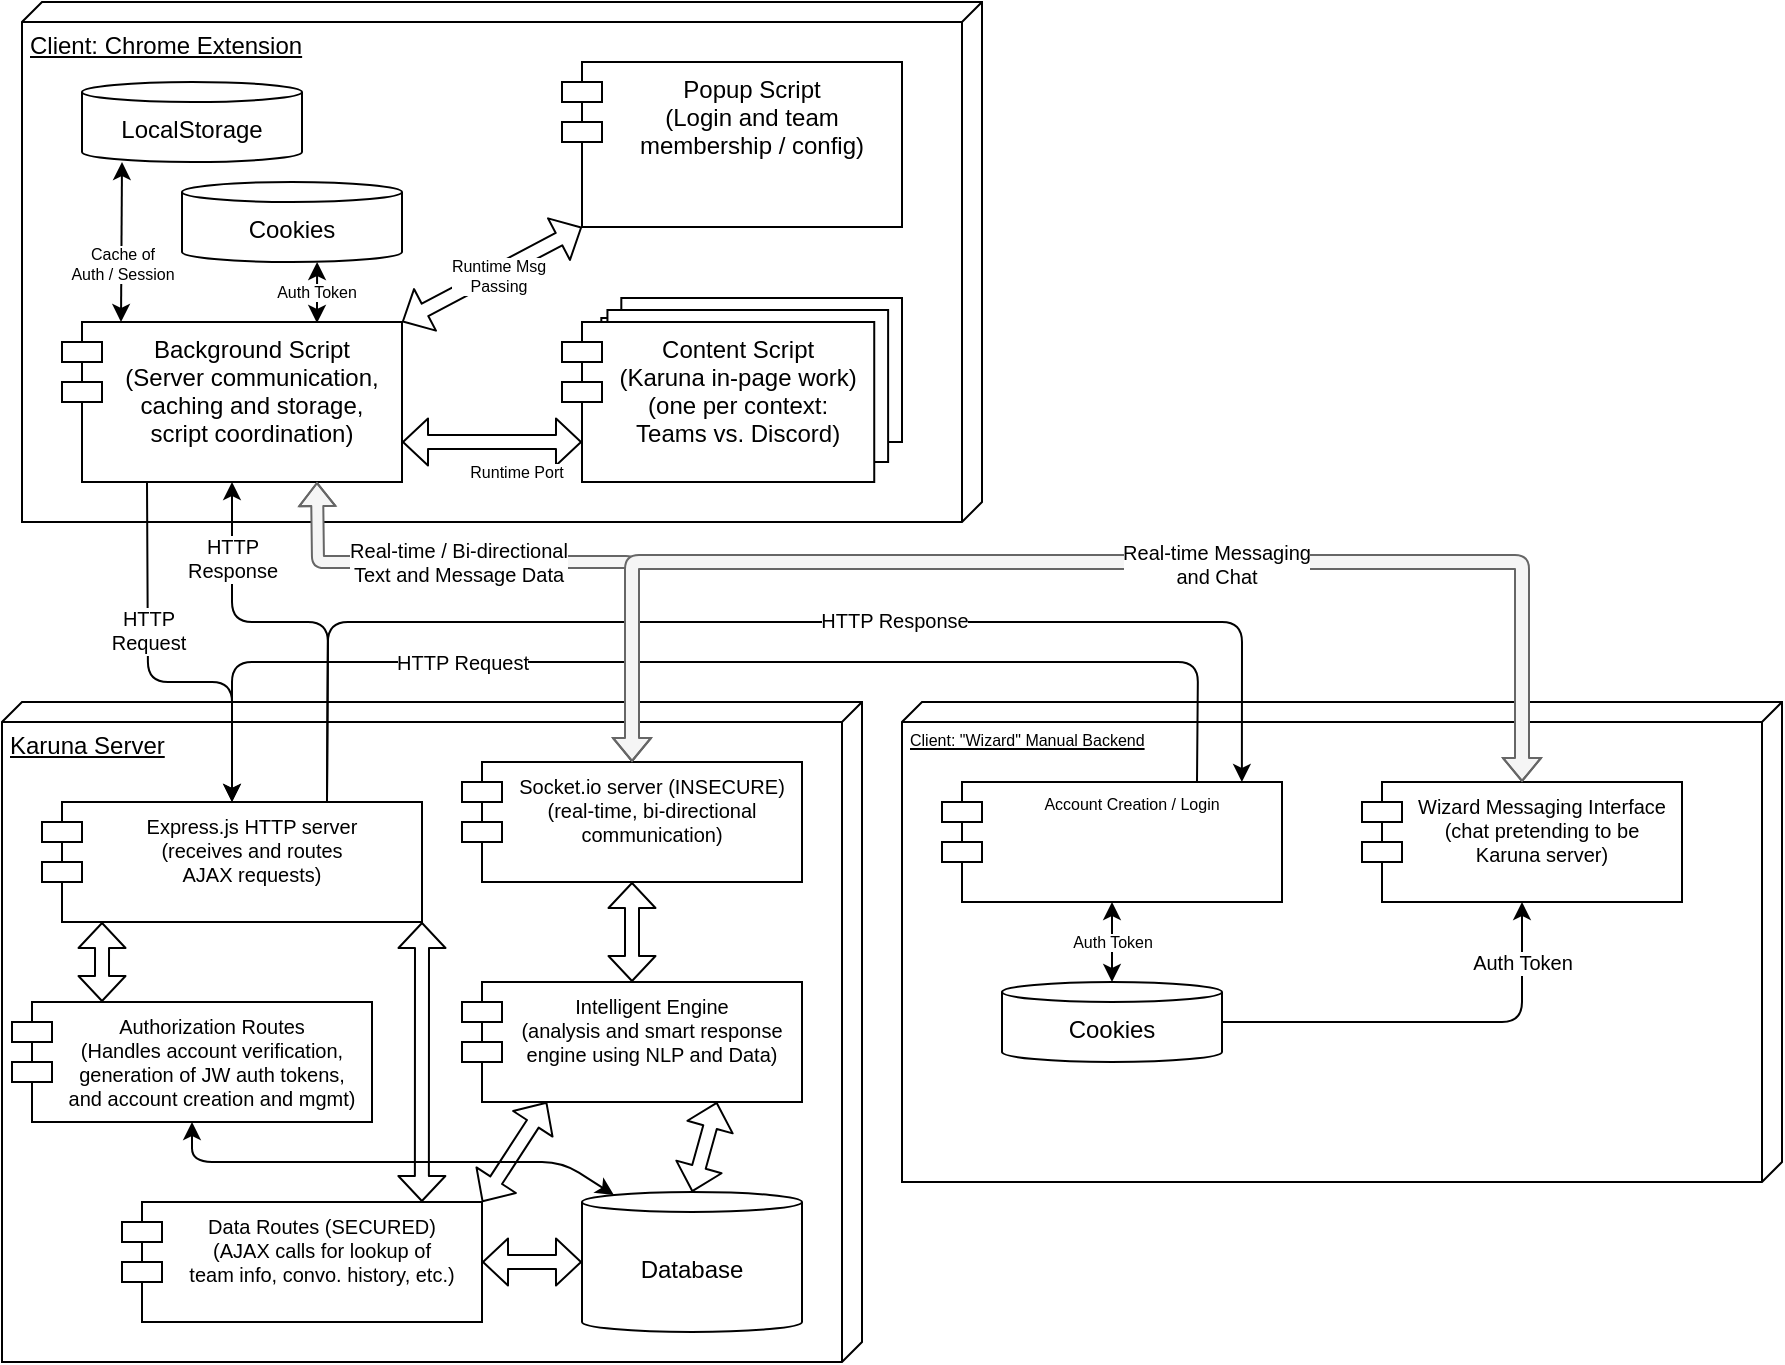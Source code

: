 <mxfile version="13.9.2" type="github">
  <diagram id="9Apd238YwQeEUhbefqjQ" name="Page-1">
    <mxGraphModel dx="862" dy="546" grid="1" gridSize="10" guides="1" tooltips="1" connect="1" arrows="1" fold="1" page="1" pageScale="1" pageWidth="1100" pageHeight="850" math="0" shadow="0">
      <root>
        <mxCell id="0" />
        <mxCell id="1" parent="0" />
        <mxCell id="wyOuw2AWvtcByrydEWRG-2" value="Client: Chrome Extension" style="verticalAlign=top;align=left;spacingTop=8;spacingLeft=2;spacingRight=12;shape=cube;size=10;direction=south;fontStyle=4;html=1;" vertex="1" parent="1">
          <mxGeometry x="50" y="70" width="480" height="260" as="geometry" />
        </mxCell>
        <mxCell id="wyOuw2AWvtcByrydEWRG-3" value="Background Script&#xa;(Server communication,&#xa;caching and storage,&#xa;script coordination)" style="shape=module;align=left;spacingLeft=20;align=center;verticalAlign=top;" vertex="1" parent="1">
          <mxGeometry x="70" y="230" width="170" height="80" as="geometry" />
        </mxCell>
        <mxCell id="wyOuw2AWvtcByrydEWRG-5" value="Popup Script&#xa;(Login and team&#xa;membership / config)" style="shape=module;align=left;spacingLeft=20;align=center;verticalAlign=top;" vertex="1" parent="1">
          <mxGeometry x="320" y="100" width="170" height="82.5" as="geometry" />
        </mxCell>
        <mxCell id="wyOuw2AWvtcByrydEWRG-9" value="" style="group" vertex="1" connectable="0" parent="1">
          <mxGeometry x="80" y="110" width="110" height="90" as="geometry" />
        </mxCell>
        <mxCell id="wyOuw2AWvtcByrydEWRG-7" value="LocalStorage" style="shape=cylinder3;whiteSpace=wrap;html=1;boundedLbl=1;backgroundOutline=1;size=5;" vertex="1" parent="wyOuw2AWvtcByrydEWRG-9">
          <mxGeometry width="110" height="40" as="geometry" />
        </mxCell>
        <mxCell id="wyOuw2AWvtcByrydEWRG-8" value="Cookies" style="shape=cylinder3;whiteSpace=wrap;html=1;boundedLbl=1;backgroundOutline=1;size=5;" vertex="1" parent="1">
          <mxGeometry x="130" y="160" width="110" height="40" as="geometry" />
        </mxCell>
        <mxCell id="wyOuw2AWvtcByrydEWRG-10" value="Karuna Server" style="verticalAlign=top;align=left;spacingTop=8;spacingLeft=2;spacingRight=12;shape=cube;size=10;direction=south;fontStyle=4;html=1;" vertex="1" parent="1">
          <mxGeometry x="40" y="420" width="430" height="330" as="geometry" />
        </mxCell>
        <mxCell id="wyOuw2AWvtcByrydEWRG-13" value="" style="endArrow=classic;startArrow=classic;html=1;entryX=0.705;entryY=0.988;entryDx=0;entryDy=0;entryPerimeter=0;exitX=0.75;exitY=0;exitDx=0;exitDy=0;" edge="1" parent="1">
          <mxGeometry width="50" height="50" relative="1" as="geometry">
            <mxPoint x="197.5" y="230.48" as="sourcePoint" />
            <mxPoint x="197.55" y="200.0" as="targetPoint" />
          </mxGeometry>
        </mxCell>
        <mxCell id="wyOuw2AWvtcByrydEWRG-15" value="Auth Token" style="edgeLabel;html=1;align=center;verticalAlign=middle;resizable=0;points=[];fontSize=8;" vertex="1" connectable="0" parent="wyOuw2AWvtcByrydEWRG-13">
          <mxGeometry x="0.542" y="1" relative="1" as="geometry">
            <mxPoint y="8.02" as="offset" />
          </mxGeometry>
        </mxCell>
        <mxCell id="wyOuw2AWvtcByrydEWRG-14" value="" style="endArrow=classic;startArrow=classic;html=1;entryX=0.3;entryY=1;entryDx=0;entryDy=0;entryPerimeter=0;exitX=0.25;exitY=0;exitDx=0;exitDy=0;" edge="1" parent="1">
          <mxGeometry width="50" height="50" relative="1" as="geometry">
            <mxPoint x="99.5" y="230" as="sourcePoint" />
            <mxPoint x="100" y="150" as="targetPoint" />
          </mxGeometry>
        </mxCell>
        <mxCell id="wyOuw2AWvtcByrydEWRG-16" value="Cache of&lt;br&gt;Auth / Session" style="edgeLabel;html=1;align=center;verticalAlign=middle;resizable=0;points=[];fontSize=8;" vertex="1" connectable="0" parent="wyOuw2AWvtcByrydEWRG-14">
          <mxGeometry x="-0.125" relative="1" as="geometry">
            <mxPoint y="6" as="offset" />
          </mxGeometry>
        </mxCell>
        <mxCell id="wyOuw2AWvtcByrydEWRG-17" value="" style="group" vertex="1" connectable="0" parent="1">
          <mxGeometry x="320" y="218" width="170" height="92" as="geometry" />
        </mxCell>
        <mxCell id="wyOuw2AWvtcByrydEWRG-12" value="" style="shape=module;align=left;spacingLeft=20;align=center;verticalAlign=top;" vertex="1" parent="wyOuw2AWvtcByrydEWRG-17">
          <mxGeometry x="19.66" width="150.34" height="72" as="geometry" />
        </mxCell>
        <mxCell id="wyOuw2AWvtcByrydEWRG-11" value="" style="shape=module;align=left;spacingLeft=20;align=center;verticalAlign=top;" vertex="1" parent="wyOuw2AWvtcByrydEWRG-17">
          <mxGeometry x="12.721" y="6" width="150.34" height="76" as="geometry" />
        </mxCell>
        <mxCell id="wyOuw2AWvtcByrydEWRG-4" value="Content Script&#xa;(Karuna in-page work)&#xa;(one per context:&#xa;Teams vs. Discord)" style="shape=module;align=left;spacingLeft=20;align=center;verticalAlign=top;" vertex="1" parent="wyOuw2AWvtcByrydEWRG-17">
          <mxGeometry y="12" width="156.122" height="80" as="geometry" />
        </mxCell>
        <mxCell id="wyOuw2AWvtcByrydEWRG-18" value="Express.js HTTP server&#xa;(receives and routes&#xa;AJAX requests)" style="shape=module;align=left;spacingLeft=20;align=center;verticalAlign=top;fontSize=10;" vertex="1" parent="1">
          <mxGeometry x="60" y="470" width="190" height="60" as="geometry" />
        </mxCell>
        <mxCell id="wyOuw2AWvtcByrydEWRG-19" value="Socket.io server (INSECURE)&#xa;(real-time, bi-directional&#xa;communication)" style="shape=module;align=left;spacingLeft=20;align=center;verticalAlign=top;fontSize=10;" vertex="1" parent="1">
          <mxGeometry x="270" y="450" width="170" height="60" as="geometry" />
        </mxCell>
        <mxCell id="wyOuw2AWvtcByrydEWRG-20" value="" style="endArrow=classic;startArrow=classic;html=1;fontSize=10;entryX=0.75;entryY=1;entryDx=0;entryDy=0;exitX=0.5;exitY=0;exitDx=0;exitDy=0;fillColor=#f5f5f5;strokeColor=#666666;shape=flexArrow;width=6;startSize=3.5;startWidth=11;endWidth=11;endSize=3.5;" edge="1" parent="1" source="wyOuw2AWvtcByrydEWRG-19" target="wyOuw2AWvtcByrydEWRG-3">
          <mxGeometry width="50" height="50" relative="1" as="geometry">
            <mxPoint x="630" y="510" as="sourcePoint" />
            <mxPoint x="680" y="460" as="targetPoint" />
            <Array as="points">
              <mxPoint x="355" y="350" />
              <mxPoint x="198" y="350" />
            </Array>
          </mxGeometry>
        </mxCell>
        <mxCell id="wyOuw2AWvtcByrydEWRG-26" value="Real-time / Bi-directional&lt;br&gt;Text and Message Data" style="edgeLabel;html=1;align=center;verticalAlign=middle;resizable=0;points=[];fontSize=10;" vertex="1" connectable="0" parent="wyOuw2AWvtcByrydEWRG-20">
          <mxGeometry x="-0.025" relative="1" as="geometry">
            <mxPoint x="-42.5" as="offset" />
          </mxGeometry>
        </mxCell>
        <mxCell id="wyOuw2AWvtcByrydEWRG-22" value="" style="endArrow=classic;html=1;fontSize=10;exitX=0.25;exitY=1;exitDx=0;exitDy=0;entryX=0.5;entryY=0;entryDx=0;entryDy=0;" edge="1" parent="1" source="wyOuw2AWvtcByrydEWRG-3" target="wyOuw2AWvtcByrydEWRG-18">
          <mxGeometry width="50" height="50" relative="1" as="geometry">
            <mxPoint x="630" y="510" as="sourcePoint" />
            <mxPoint x="680" y="460" as="targetPoint" />
            <Array as="points">
              <mxPoint x="113" y="410" />
              <mxPoint x="155" y="410" />
            </Array>
          </mxGeometry>
        </mxCell>
        <mxCell id="wyOuw2AWvtcByrydEWRG-24" value="HTTP&lt;br&gt;Request" style="edgeLabel;html=1;align=center;verticalAlign=middle;resizable=0;points=[];fontSize=10;" vertex="1" connectable="0" parent="wyOuw2AWvtcByrydEWRG-22">
          <mxGeometry x="-0.15" relative="1" as="geometry">
            <mxPoint y="-12" as="offset" />
          </mxGeometry>
        </mxCell>
        <mxCell id="wyOuw2AWvtcByrydEWRG-23" value="" style="endArrow=classic;html=1;fontSize=10;entryX=0.5;entryY=1;entryDx=0;entryDy=0;exitX=0.75;exitY=0;exitDx=0;exitDy=0;" edge="1" parent="1" source="wyOuw2AWvtcByrydEWRG-18" target="wyOuw2AWvtcByrydEWRG-3">
          <mxGeometry width="50" height="50" relative="1" as="geometry">
            <mxPoint x="630" y="510" as="sourcePoint" />
            <mxPoint x="680" y="460" as="targetPoint" />
            <Array as="points">
              <mxPoint x="203" y="380" />
              <mxPoint x="155" y="380" />
            </Array>
          </mxGeometry>
        </mxCell>
        <mxCell id="wyOuw2AWvtcByrydEWRG-25" value="HTTP&lt;br&gt;Response" style="edgeLabel;html=1;align=center;verticalAlign=middle;resizable=0;points=[];fontSize=10;" vertex="1" connectable="0" parent="wyOuw2AWvtcByrydEWRG-23">
          <mxGeometry x="-0.188" relative="1" as="geometry">
            <mxPoint x="-47.97" y="-38" as="offset" />
          </mxGeometry>
        </mxCell>
        <mxCell id="wyOuw2AWvtcByrydEWRG-27" value="" style="shape=flexArrow;endArrow=classic;startArrow=classic;html=1;fontSize=10;exitX=1;exitY=0.75;exitDx=0;exitDy=0;entryX=0;entryY=0.75;entryDx=10;entryDy=0;entryPerimeter=0;width=7;startSize=3.835;endSize=3.835;endWidth=15.5;startWidth=15.5;" edge="1" parent="1" source="wyOuw2AWvtcByrydEWRG-3" target="wyOuw2AWvtcByrydEWRG-4">
          <mxGeometry width="50" height="50" relative="1" as="geometry">
            <mxPoint x="580" y="310" as="sourcePoint" />
            <mxPoint x="630" y="260" as="targetPoint" />
          </mxGeometry>
        </mxCell>
        <mxCell id="wyOuw2AWvtcByrydEWRG-29" value="Runtime Port" style="edgeLabel;html=1;align=center;verticalAlign=middle;resizable=0;points=[];fontSize=8;" vertex="1" connectable="0" parent="wyOuw2AWvtcByrydEWRG-27">
          <mxGeometry x="0.62" y="-5" relative="1" as="geometry">
            <mxPoint x="-16.5" y="10" as="offset" />
          </mxGeometry>
        </mxCell>
        <mxCell id="wyOuw2AWvtcByrydEWRG-28" value="" style="shape=flexArrow;endArrow=classic;startArrow=classic;html=1;fontSize=10;exitX=1;exitY=0;exitDx=0;exitDy=0;entryX=0;entryY=1;entryDx=10;entryDy=0;entryPerimeter=0;width=7;startSize=3.835;endSize=3.835;endWidth=15.5;startWidth=15.5;" edge="1" parent="1" source="wyOuw2AWvtcByrydEWRG-3" target="wyOuw2AWvtcByrydEWRG-5">
          <mxGeometry width="50" height="50" relative="1" as="geometry">
            <mxPoint x="250" y="300" as="sourcePoint" />
            <mxPoint x="300" y="300" as="targetPoint" />
          </mxGeometry>
        </mxCell>
        <mxCell id="wyOuw2AWvtcByrydEWRG-30" value="Runtime Msg&lt;br&gt;Passing" style="edgeLabel;html=1;align=center;verticalAlign=middle;resizable=0;points=[];fontSize=8;" vertex="1" connectable="0" parent="wyOuw2AWvtcByrydEWRG-28">
          <mxGeometry x="0.232" y="-2" relative="1" as="geometry">
            <mxPoint x="-8" y="4" as="offset" />
          </mxGeometry>
        </mxCell>
        <mxCell id="wyOuw2AWvtcByrydEWRG-31" value="Client: &quot;Wizard&quot; Manual Backend" style="verticalAlign=top;align=left;spacingTop=8;spacingLeft=2;spacingRight=12;shape=cube;size=10;direction=south;fontStyle=4;html=1;fontSize=8;" vertex="1" parent="1">
          <mxGeometry x="490" y="420" width="440" height="240" as="geometry" />
        </mxCell>
        <mxCell id="wyOuw2AWvtcByrydEWRG-32" value="Account Creation / Login" style="shape=module;align=left;spacingLeft=20;align=center;verticalAlign=top;fontSize=8;" vertex="1" parent="1">
          <mxGeometry x="510" y="460" width="170" height="60" as="geometry" />
        </mxCell>
        <mxCell id="wyOuw2AWvtcByrydEWRG-33" value="Cookies" style="shape=cylinder3;whiteSpace=wrap;html=1;boundedLbl=1;backgroundOutline=1;size=5;" vertex="1" parent="1">
          <mxGeometry x="540" y="560" width="110" height="40" as="geometry" />
        </mxCell>
        <mxCell id="wyOuw2AWvtcByrydEWRG-34" value="" style="endArrow=classic;startArrow=classic;html=1;entryX=0.5;entryY=0;entryDx=0;entryDy=0;entryPerimeter=0;exitX=0.5;exitY=1;exitDx=0;exitDy=0;" edge="1" parent="1" source="wyOuw2AWvtcByrydEWRG-32" target="wyOuw2AWvtcByrydEWRG-33">
          <mxGeometry width="50" height="50" relative="1" as="geometry">
            <mxPoint x="607.5" y="630.48" as="sourcePoint" />
            <mxPoint x="607.55" y="600" as="targetPoint" />
          </mxGeometry>
        </mxCell>
        <mxCell id="wyOuw2AWvtcByrydEWRG-35" value="Auth Token" style="edgeLabel;html=1;align=center;verticalAlign=middle;resizable=0;points=[];fontSize=8;" vertex="1" connectable="0" parent="wyOuw2AWvtcByrydEWRG-34">
          <mxGeometry x="0.542" y="1" relative="1" as="geometry">
            <mxPoint x="-1" y="-11" as="offset" />
          </mxGeometry>
        </mxCell>
        <mxCell id="wyOuw2AWvtcByrydEWRG-36" value="" style="endArrow=classic;html=1;fontSize=8;entryX=0.5;entryY=0;entryDx=0;entryDy=0;exitX=0.75;exitY=0;exitDx=0;exitDy=0;" edge="1" parent="1" source="wyOuw2AWvtcByrydEWRG-32" target="wyOuw2AWvtcByrydEWRG-18">
          <mxGeometry width="50" height="50" relative="1" as="geometry">
            <mxPoint x="650" y="410" as="sourcePoint" />
            <mxPoint x="680" y="600" as="targetPoint" />
            <Array as="points">
              <mxPoint x="638" y="400" />
              <mxPoint x="155" y="400" />
            </Array>
          </mxGeometry>
        </mxCell>
        <mxCell id="wyOuw2AWvtcByrydEWRG-37" value="HTTP Request" style="edgeLabel;html=1;align=center;verticalAlign=middle;resizable=0;points=[];fontSize=10;" vertex="1" connectable="0" parent="wyOuw2AWvtcByrydEWRG-36">
          <mxGeometry x="-0.318" relative="1" as="geometry">
            <mxPoint x="-219" as="offset" />
          </mxGeometry>
        </mxCell>
        <mxCell id="wyOuw2AWvtcByrydEWRG-38" value="" style="endArrow=classic;html=1;fontSize=10;exitX=0.75;exitY=0;exitDx=0;exitDy=0;entryX=0.882;entryY=0;entryDx=0;entryDy=0;entryPerimeter=0;" edge="1" parent="1" source="wyOuw2AWvtcByrydEWRG-18" target="wyOuw2AWvtcByrydEWRG-32">
          <mxGeometry width="50" height="50" relative="1" as="geometry">
            <mxPoint x="690" y="370" as="sourcePoint" />
            <mxPoint x="660" y="390" as="targetPoint" />
            <Array as="points">
              <mxPoint x="203" y="380" />
              <mxPoint x="660" y="380" />
            </Array>
          </mxGeometry>
        </mxCell>
        <mxCell id="wyOuw2AWvtcByrydEWRG-39" value="HTTP Response" style="edgeLabel;html=1;align=center;verticalAlign=middle;resizable=0;points=[];fontSize=10;" vertex="1" connectable="0" parent="wyOuw2AWvtcByrydEWRG-38">
          <mxGeometry x="0.188" y="1" relative="1" as="geometry">
            <mxPoint as="offset" />
          </mxGeometry>
        </mxCell>
        <mxCell id="wyOuw2AWvtcByrydEWRG-40" value="Wizard Messaging Interface&#xa;(chat pretending to be&#xa;Karuna server)" style="shape=module;align=left;spacingLeft=20;align=center;verticalAlign=top;fontSize=10;" vertex="1" parent="1">
          <mxGeometry x="720" y="460" width="160" height="60" as="geometry" />
        </mxCell>
        <mxCell id="wyOuw2AWvtcByrydEWRG-41" value="" style="endArrow=classic;startArrow=none;html=1;fontSize=10;exitX=1;exitY=0.5;exitDx=0;exitDy=0;exitPerimeter=0;entryX=0.5;entryY=1;entryDx=0;entryDy=0;endFill=1;startFill=0;" edge="1" parent="1" source="wyOuw2AWvtcByrydEWRG-33" target="wyOuw2AWvtcByrydEWRG-40">
          <mxGeometry width="50" height="50" relative="1" as="geometry">
            <mxPoint x="980" y="600" as="sourcePoint" />
            <mxPoint x="1030" y="550" as="targetPoint" />
            <Array as="points">
              <mxPoint x="800" y="580" />
            </Array>
          </mxGeometry>
        </mxCell>
        <mxCell id="wyOuw2AWvtcByrydEWRG-42" value="Auth Token" style="edgeLabel;html=1;align=center;verticalAlign=middle;resizable=0;points=[];fontSize=10;" vertex="1" connectable="0" parent="wyOuw2AWvtcByrydEWRG-41">
          <mxGeometry x="-0.5" relative="1" as="geometry">
            <mxPoint x="97.5" y="-30" as="offset" />
          </mxGeometry>
        </mxCell>
        <mxCell id="wyOuw2AWvtcByrydEWRG-43" value="" style="endArrow=classic;startArrow=classic;html=1;fontSize=10;exitX=0.5;exitY=0;exitDx=0;exitDy=0;entryX=0.5;entryY=0;entryDx=0;entryDy=0;shape=flexArrow;fillColor=#f5f5f5;strokeColor=#666666;width=7;startSize=3.5;startWidth=11;endSize=3.5;endWidth=11;" edge="1" parent="1" source="wyOuw2AWvtcByrydEWRG-19" target="wyOuw2AWvtcByrydEWRG-40">
          <mxGeometry width="50" height="50" relative="1" as="geometry">
            <mxPoint x="710" y="340" as="sourcePoint" />
            <mxPoint x="810" y="350" as="targetPoint" />
            <Array as="points">
              <mxPoint x="355" y="350" />
              <mxPoint x="800" y="350" />
            </Array>
          </mxGeometry>
        </mxCell>
        <mxCell id="wyOuw2AWvtcByrydEWRG-44" value="&lt;span style=&quot;color: rgba(0 , 0 , 0 , 0) ; font-family: monospace ; font-size: 0px ; background-color: rgb(248 , 249 , 250)&quot;&gt;%3CmxGraphModel%3E%3Croot%3E%3CmxCell%20id%3D%220%22%2F%3E%3CmxCell%20id%3D%221%22%20parent%3D%220%22%2F%3E%3CmxCell%20id%3D%222%22%20value%3D%22Real-time%20%2F%20Bi-directional%26lt%3Bbr%26gt%3BText%20and%20Message%20Data%22%20style%3D%22edgeLabel%3Bhtml%3D1%3Balign%3Dcenter%3BverticalAlign%3Dmiddle%3Bresizable%3D0%3Bpoints%3D%5B%5D%3BfontSize%3D10%3B%22%20vertex%3D%221%22%20connectable%3D%220%22%20parent%3D%221%22%3E%3CmxGeometry%20x%3D%22270%22%20y%3D%22350%22%20as%3D%22geometry%22%2F%3E%3C%2FmxCell%3E%3C%2Froot%3E%3C%2FmxGraphModel%3EReal-&lt;/span&gt;" style="edgeLabel;html=1;align=center;verticalAlign=middle;resizable=0;points=[];fontSize=10;" vertex="1" connectable="0" parent="wyOuw2AWvtcByrydEWRG-43">
          <mxGeometry x="0.184" relative="1" as="geometry">
            <mxPoint as="offset" />
          </mxGeometry>
        </mxCell>
        <mxCell id="wyOuw2AWvtcByrydEWRG-45" value="Real-time Messaging&lt;br&gt;and Chat" style="edgeLabel;html=1;align=center;verticalAlign=middle;resizable=0;points=[];fontSize=10;" vertex="1" connectable="0" parent="wyOuw2AWvtcByrydEWRG-43">
          <mxGeometry x="0.196" y="-1" relative="1" as="geometry">
            <mxPoint as="offset" />
          </mxGeometry>
        </mxCell>
        <mxCell id="wyOuw2AWvtcByrydEWRG-46" value="Authorization Routes&#xa;(Handles account verification,&#xa;generation of JW auth tokens,&#xa;and account creation and mgmt)" style="shape=module;align=left;spacingLeft=20;align=center;verticalAlign=top;fontSize=10;" vertex="1" parent="1">
          <mxGeometry x="45" y="570" width="180" height="60" as="geometry" />
        </mxCell>
        <mxCell id="wyOuw2AWvtcByrydEWRG-47" value="Data Routes (SECURED)&#xa;(AJAX calls for lookup of&#xa;team info, convo. history, etc.)" style="shape=module;align=left;spacingLeft=20;align=center;verticalAlign=top;fontSize=10;" vertex="1" parent="1">
          <mxGeometry x="100" y="670" width="180" height="60" as="geometry" />
        </mxCell>
        <mxCell id="wyOuw2AWvtcByrydEWRG-49" value="" style="shape=flexArrow;endArrow=classic;startArrow=classic;html=1;fontSize=10;exitX=0.25;exitY=0;exitDx=0;exitDy=0;entryX=0.158;entryY=1;entryDx=0;entryDy=0;width=7;startSize=3.835;endSize=3.835;endWidth=15.5;startWidth=15.5;entryPerimeter=0;" edge="1" parent="1" source="wyOuw2AWvtcByrydEWRG-46" target="wyOuw2AWvtcByrydEWRG-18">
          <mxGeometry width="50" height="50" relative="1" as="geometry">
            <mxPoint x="100" y="727.5" as="sourcePoint" />
            <mxPoint x="190" y="680" as="targetPoint" />
          </mxGeometry>
        </mxCell>
        <mxCell id="wyOuw2AWvtcByrydEWRG-51" value="" style="shape=flexArrow;endArrow=classic;startArrow=classic;html=1;fontSize=10;exitX=0.833;exitY=0;exitDx=0;exitDy=0;entryX=1;entryY=1;entryDx=0;entryDy=0;width=7;startSize=3.835;endSize=3.835;endWidth=15.5;startWidth=15.5;exitPerimeter=0;" edge="1" parent="1" source="wyOuw2AWvtcByrydEWRG-47" target="wyOuw2AWvtcByrydEWRG-18">
          <mxGeometry width="50" height="50" relative="1" as="geometry">
            <mxPoint x="122.5" y="600" as="sourcePoint" />
            <mxPoint x="122.5" y="540" as="targetPoint" />
          </mxGeometry>
        </mxCell>
        <mxCell id="wyOuw2AWvtcByrydEWRG-52" value="Database" style="shape=cylinder3;whiteSpace=wrap;html=1;boundedLbl=1;backgroundOutline=1;size=5;" vertex="1" parent="1">
          <mxGeometry x="330" y="665" width="110" height="70" as="geometry" />
        </mxCell>
        <mxCell id="wyOuw2AWvtcByrydEWRG-54" value="" style="shape=flexArrow;endArrow=classic;startArrow=classic;html=1;fontSize=10;width=7;startSize=3.835;endSize=3.835;endWidth=15.5;startWidth=15.5;entryX=1;entryY=0.5;entryDx=0;entryDy=0;exitX=0;exitY=0.5;exitDx=0;exitDy=0;exitPerimeter=0;" edge="1" parent="1" source="wyOuw2AWvtcByrydEWRG-52" target="wyOuw2AWvtcByrydEWRG-47">
          <mxGeometry width="50" height="50" relative="1" as="geometry">
            <mxPoint x="122.5" y="690" as="sourcePoint" />
            <mxPoint x="122.5" y="540" as="targetPoint" />
          </mxGeometry>
        </mxCell>
        <mxCell id="wyOuw2AWvtcByrydEWRG-55" value="Intelligent Engine&#xa;(analysis and smart response&#xa;engine using NLP and Data)" style="shape=module;align=left;spacingLeft=20;align=center;verticalAlign=top;fontSize=10;" vertex="1" parent="1">
          <mxGeometry x="270" y="560" width="170" height="60" as="geometry" />
        </mxCell>
        <mxCell id="wyOuw2AWvtcByrydEWRG-56" value="" style="shape=flexArrow;endArrow=classic;startArrow=classic;html=1;fontSize=10;exitX=0.25;exitY=1;exitDx=0;exitDy=0;entryX=1;entryY=0;entryDx=0;entryDy=0;width=7;startSize=3.835;endSize=3.835;endWidth=15.5;startWidth=15.5;" edge="1" parent="1" source="wyOuw2AWvtcByrydEWRG-55" target="wyOuw2AWvtcByrydEWRG-47">
          <mxGeometry width="50" height="50" relative="1" as="geometry">
            <mxPoint x="112.5" y="580" as="sourcePoint" />
            <mxPoint x="122.5" y="540" as="targetPoint" />
          </mxGeometry>
        </mxCell>
        <mxCell id="wyOuw2AWvtcByrydEWRG-57" value="" style="shape=flexArrow;endArrow=classic;startArrow=classic;html=1;fontSize=10;exitX=0.75;exitY=1;exitDx=0;exitDy=0;entryX=0.5;entryY=0;entryDx=0;entryDy=0;width=7;startSize=3.835;endSize=3.835;endWidth=15.5;startWidth=15.5;entryPerimeter=0;" edge="1" parent="1" source="wyOuw2AWvtcByrydEWRG-55" target="wyOuw2AWvtcByrydEWRG-52">
          <mxGeometry width="50" height="50" relative="1" as="geometry">
            <mxPoint x="122.5" y="590" as="sourcePoint" />
            <mxPoint x="132.5" y="550" as="targetPoint" />
          </mxGeometry>
        </mxCell>
        <mxCell id="wyOuw2AWvtcByrydEWRG-58" value="" style="shape=flexArrow;endArrow=classic;startArrow=classic;html=1;fontSize=10;exitX=0.5;exitY=1;exitDx=0;exitDy=0;entryX=0.5;entryY=0;entryDx=0;entryDy=0;width=7;startSize=3.835;endSize=3.835;endWidth=15.5;startWidth=15.5;" edge="1" parent="1" source="wyOuw2AWvtcByrydEWRG-19" target="wyOuw2AWvtcByrydEWRG-55">
          <mxGeometry width="50" height="50" relative="1" as="geometry">
            <mxPoint x="407.5" y="630" as="sourcePoint" />
            <mxPoint x="395" y="675" as="targetPoint" />
          </mxGeometry>
        </mxCell>
        <mxCell id="wyOuw2AWvtcByrydEWRG-59" value="" style="endArrow=classic;startArrow=classic;html=1;fontSize=10;entryX=0.5;entryY=1;entryDx=0;entryDy=0;exitX=0.145;exitY=0;exitDx=0;exitDy=1.45;exitPerimeter=0;" edge="1" parent="1" source="wyOuw2AWvtcByrydEWRG-52" target="wyOuw2AWvtcByrydEWRG-46">
          <mxGeometry width="50" height="50" relative="1" as="geometry">
            <mxPoint x="50" y="690" as="sourcePoint" />
            <mxPoint x="100" y="640" as="targetPoint" />
            <Array as="points">
              <mxPoint x="320" y="650" />
              <mxPoint x="135" y="650" />
            </Array>
          </mxGeometry>
        </mxCell>
      </root>
    </mxGraphModel>
  </diagram>
</mxfile>
